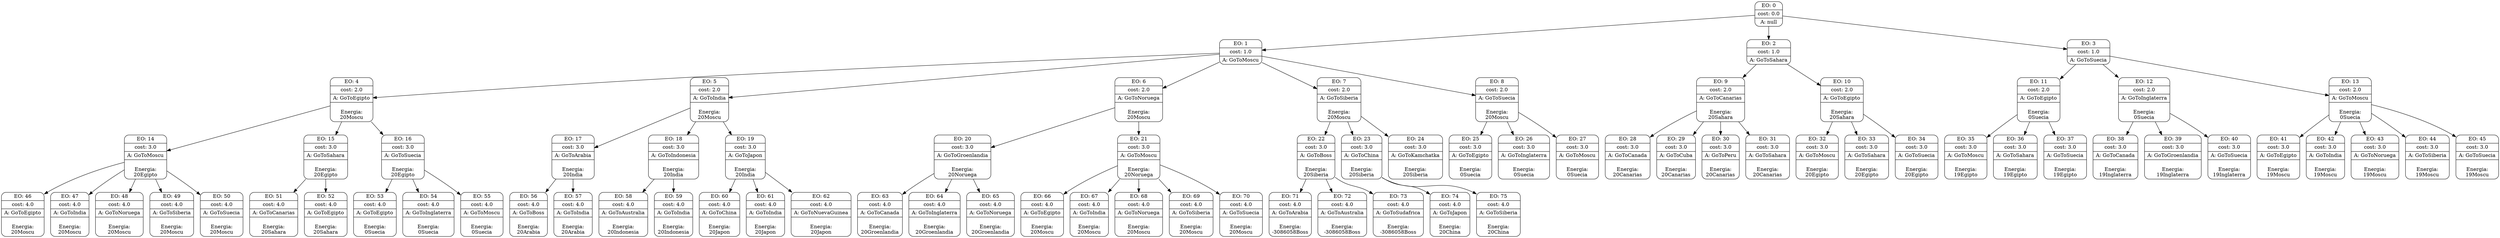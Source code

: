 digraph g {
node [shape = Mrecord];
nodo0[label="{EO: 0|cost: 0.0|A: null}"]
nodo1[label="{EO: 1|cost: 1.0|A: GoToMoscu}"]
nodo4[label="{EO: 4|cost: 2.0|A: GoToEgipto|{\nEnergia:\n20Moscu\n}}"]
nodo14[label="{EO: 14|cost: 3.0|A: GoToMoscu|{\nEnergia:\n20Egipto\n}}"]
nodo46[label="{EO: 46|cost: 4.0|A: GoToEgipto|{\nEnergia:\n20Moscu\n}}"]

nodo14 -> nodo46;
nodo47[label="{EO: 47|cost: 4.0|A: GoToIndia|{\nEnergia:\n20Moscu\n}}"]

nodo14 -> nodo47;
nodo48[label="{EO: 48|cost: 4.0|A: GoToNoruega|{\nEnergia:\n20Moscu\n}}"]

nodo14 -> nodo48;
nodo49[label="{EO: 49|cost: 4.0|A: GoToSiberia|{\nEnergia:\n20Moscu\n}}"]

nodo14 -> nodo49;
nodo50[label="{EO: 50|cost: 4.0|A: GoToSuecia|{\nEnergia:\n20Moscu\n}}"]

nodo14 -> nodo50;

nodo4 -> nodo14;
nodo15[label="{EO: 15|cost: 3.0|A: GoToSahara|{\nEnergia:\n20Egipto\n}}"]
nodo51[label="{EO: 51|cost: 4.0|A: GoToCanarias|{\nEnergia:\n20Sahara\n}}"]

nodo15 -> nodo51;
nodo52[label="{EO: 52|cost: 4.0|A: GoToEgipto|{\nEnergia:\n20Sahara\n}}"]

nodo15 -> nodo52;

nodo4 -> nodo15;
nodo16[label="{EO: 16|cost: 3.0|A: GoToSuecia|{\nEnergia:\n20Egipto\n}}"]
nodo53[label="{EO: 53|cost: 4.0|A: GoToEgipto|{\nEnergia:\n0Suecia\n}}"]

nodo16 -> nodo53;
nodo54[label="{EO: 54|cost: 4.0|A: GoToInglaterra|{\nEnergia:\n0Suecia\n}}"]

nodo16 -> nodo54;
nodo55[label="{EO: 55|cost: 4.0|A: GoToMoscu|{\nEnergia:\n0Suecia\n}}"]

nodo16 -> nodo55;

nodo4 -> nodo16;

nodo1 -> nodo4;
nodo5[label="{EO: 5|cost: 2.0|A: GoToIndia|{\nEnergia:\n20Moscu\n}}"]
nodo17[label="{EO: 17|cost: 3.0|A: GoToArabia|{\nEnergia:\n20India\n}}"]
nodo56[label="{EO: 56|cost: 4.0|A: GoToBoss|{\nEnergia:\n20Arabia\n}}"]

nodo17 -> nodo56;
nodo57[label="{EO: 57|cost: 4.0|A: GoToIndia|{\nEnergia:\n20Arabia\n}}"]

nodo17 -> nodo57;

nodo5 -> nodo17;
nodo18[label="{EO: 18|cost: 3.0|A: GoToIndonesia|{\nEnergia:\n20India\n}}"]
nodo58[label="{EO: 58|cost: 4.0|A: GoToAustralia|{\nEnergia:\n20Indonesia\n}}"]

nodo18 -> nodo58;
nodo59[label="{EO: 59|cost: 4.0|A: GoToIndia|{\nEnergia:\n20Indonesia\n}}"]

nodo18 -> nodo59;

nodo5 -> nodo18;
nodo19[label="{EO: 19|cost: 3.0|A: GoToJapon|{\nEnergia:\n20India\n}}"]
nodo60[label="{EO: 60|cost: 4.0|A: GoToChina|{\nEnergia:\n20Japon\n}}"]

nodo19 -> nodo60;
nodo61[label="{EO: 61|cost: 4.0|A: GoToIndia|{\nEnergia:\n20Japon\n}}"]

nodo19 -> nodo61;
nodo62[label="{EO: 62|cost: 4.0|A: GoToNuevaGuinea|{\nEnergia:\n20Japon\n}}"]

nodo19 -> nodo62;

nodo5 -> nodo19;

nodo1 -> nodo5;
nodo6[label="{EO: 6|cost: 2.0|A: GoToNoruega|{\nEnergia:\n20Moscu\n}}"]
nodo20[label="{EO: 20|cost: 3.0|A: GoToGroenlandia|{\nEnergia:\n20Noruega\n}}"]
nodo63[label="{EO: 63|cost: 4.0|A: GoToCanada|{\nEnergia:\n20Groenlandia\n}}"]

nodo20 -> nodo63;
nodo64[label="{EO: 64|cost: 4.0|A: GoToInglaterra|{\nEnergia:\n20Groenlandia\n}}"]

nodo20 -> nodo64;
nodo65[label="{EO: 65|cost: 4.0|A: GoToNoruega|{\nEnergia:\n20Groenlandia\n}}"]

nodo20 -> nodo65;

nodo6 -> nodo20;
nodo21[label="{EO: 21|cost: 3.0|A: GoToMoscu|{\nEnergia:\n20Noruega\n}}"]
nodo66[label="{EO: 66|cost: 4.0|A: GoToEgipto|{\nEnergia:\n20Moscu\n}}"]

nodo21 -> nodo66;
nodo67[label="{EO: 67|cost: 4.0|A: GoToIndia|{\nEnergia:\n20Moscu\n}}"]

nodo21 -> nodo67;
nodo68[label="{EO: 68|cost: 4.0|A: GoToNoruega|{\nEnergia:\n20Moscu\n}}"]

nodo21 -> nodo68;
nodo69[label="{EO: 69|cost: 4.0|A: GoToSiberia|{\nEnergia:\n20Moscu\n}}"]

nodo21 -> nodo69;
nodo70[label="{EO: 70|cost: 4.0|A: GoToSuecia|{\nEnergia:\n20Moscu\n}}"]

nodo21 -> nodo70;

nodo6 -> nodo21;

nodo1 -> nodo6;
nodo7[label="{EO: 7|cost: 2.0|A: GoToSiberia|{\nEnergia:\n20Moscu\n}}"]
nodo22[label="{EO: 22|cost: 3.0|A: GoToBoss|{\nEnergia:\n20Siberia\n}}"]
nodo71[label="{EO: 71|cost: 4.0|A: GoToArabia|{\nEnergia:\n-3086058Boss\n}}"]

nodo22 -> nodo71;
nodo72[label="{EO: 72|cost: 4.0|A: GoToAustralia|{\nEnergia:\n-3086058Boss\n}}"]

nodo22 -> nodo72;
nodo73[label="{EO: 73|cost: 4.0|A: GoToSudafrica|{\nEnergia:\n-3086058Boss\n}}"]

nodo22 -> nodo73;

nodo7 -> nodo22;
nodo23[label="{EO: 23|cost: 3.0|A: GoToChina|{\nEnergia:\n20Siberia\n}}"]
nodo74[label="{EO: 74|cost: 4.0|A: GoToJapon|{\nEnergia:\n20China\n}}"]

nodo23 -> nodo74;
nodo75[label="{EO: 75|cost: 4.0|A: GoToSiberia|{\nEnergia:\n20China\n}}"]

nodo23 -> nodo75;

nodo7 -> nodo23;
nodo24[label="{EO: 24|cost: 3.0|A: GoToKamchatka|{\nEnergia:\n20Siberia\n}}"]

nodo7 -> nodo24;

nodo1 -> nodo7;
nodo8[label="{EO: 8|cost: 2.0|A: GoToSuecia|{\nEnergia:\n20Moscu\n}}"]
nodo25[label="{EO: 25|cost: 3.0|A: GoToEgipto|{\nEnergia:\n0Suecia\n}}"]

nodo8 -> nodo25;
nodo26[label="{EO: 26|cost: 3.0|A: GoToInglaterra|{\nEnergia:\n0Suecia\n}}"]

nodo8 -> nodo26;
nodo27[label="{EO: 27|cost: 3.0|A: GoToMoscu|{\nEnergia:\n0Suecia\n}}"]

nodo8 -> nodo27;

nodo1 -> nodo8;

nodo0 -> nodo1;
nodo2[label="{EO: 2|cost: 1.0|A: GoToSahara}"]
nodo9[label="{EO: 9|cost: 2.0|A: GoToCanarias|{\nEnergia:\n20Sahara\n}}"]
nodo28[label="{EO: 28|cost: 3.0|A: GoToCanada|{\nEnergia:\n20Canarias\n}}"]

nodo9 -> nodo28;
nodo29[label="{EO: 29|cost: 3.0|A: GoToCuba|{\nEnergia:\n20Canarias\n}}"]

nodo9 -> nodo29;
nodo30[label="{EO: 30|cost: 3.0|A: GoToPeru|{\nEnergia:\n20Canarias\n}}"]

nodo9 -> nodo30;
nodo31[label="{EO: 31|cost: 3.0|A: GoToSahara|{\nEnergia:\n20Canarias\n}}"]

nodo9 -> nodo31;

nodo2 -> nodo9;
nodo10[label="{EO: 10|cost: 2.0|A: GoToEgipto|{\nEnergia:\n20Sahara\n}}"]
nodo32[label="{EO: 32|cost: 3.0|A: GoToMoscu|{\nEnergia:\n20Egipto\n}}"]

nodo10 -> nodo32;
nodo33[label="{EO: 33|cost: 3.0|A: GoToSahara|{\nEnergia:\n20Egipto\n}}"]

nodo10 -> nodo33;
nodo34[label="{EO: 34|cost: 3.0|A: GoToSuecia|{\nEnergia:\n20Egipto\n}}"]

nodo10 -> nodo34;

nodo2 -> nodo10;

nodo0 -> nodo2;
nodo3[label="{EO: 3|cost: 1.0|A: GoToSuecia}"]
nodo11[label="{EO: 11|cost: 2.0|A: GoToEgipto|{\nEnergia:\n0Suecia\n}}"]
nodo35[label="{EO: 35|cost: 3.0|A: GoToMoscu|{\nEnergia:\n19Egipto\n}}"]

nodo11 -> nodo35;
nodo36[label="{EO: 36|cost: 3.0|A: GoToSahara|{\nEnergia:\n19Egipto\n}}"]

nodo11 -> nodo36;
nodo37[label="{EO: 37|cost: 3.0|A: GoToSuecia|{\nEnergia:\n19Egipto\n}}"]

nodo11 -> nodo37;

nodo3 -> nodo11;
nodo12[label="{EO: 12|cost: 2.0|A: GoToInglaterra|{\nEnergia:\n0Suecia\n}}"]
nodo38[label="{EO: 38|cost: 3.0|A: GoToCanada|{\nEnergia:\n19Inglaterra\n}}"]

nodo12 -> nodo38;
nodo39[label="{EO: 39|cost: 3.0|A: GoToGroenlandia|{\nEnergia:\n19Inglaterra\n}}"]

nodo12 -> nodo39;
nodo40[label="{EO: 40|cost: 3.0|A: GoToSuecia|{\nEnergia:\n19Inglaterra\n}}"]

nodo12 -> nodo40;

nodo3 -> nodo12;
nodo13[label="{EO: 13|cost: 2.0|A: GoToMoscu|{\nEnergia:\n0Suecia\n}}"]
nodo41[label="{EO: 41|cost: 3.0|A: GoToEgipto|{\nEnergia:\n19Moscu\n}}"]

nodo13 -> nodo41;
nodo42[label="{EO: 42|cost: 3.0|A: GoToIndia|{\nEnergia:\n19Moscu\n}}"]

nodo13 -> nodo42;
nodo43[label="{EO: 43|cost: 3.0|A: GoToNoruega|{\nEnergia:\n19Moscu\n}}"]

nodo13 -> nodo43;
nodo44[label="{EO: 44|cost: 3.0|A: GoToSiberia|{\nEnergia:\n19Moscu\n}}"]

nodo13 -> nodo44;
nodo45[label="{EO: 45|cost: 3.0|A: GoToSuecia|{\nEnergia:\n19Moscu\n}}"]

nodo13 -> nodo45;

nodo3 -> nodo13;

nodo0 -> nodo3;


}